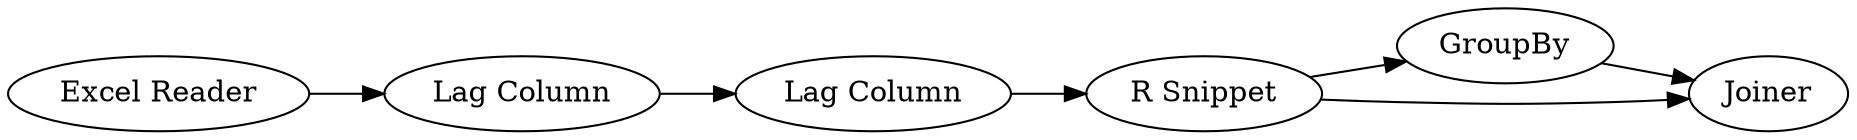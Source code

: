 digraph {
	2 [label="Excel Reader"]
	3 [label="R Snippet"]
	4 [label="Lag Column"]
	7 [label="Lag Column"]
	8 [label=GroupBy]
	9 [label=Joiner]
	2 -> 4
	3 -> 8
	3 -> 9
	4 -> 7
	7 -> 3
	8 -> 9
	rankdir=LR
}
